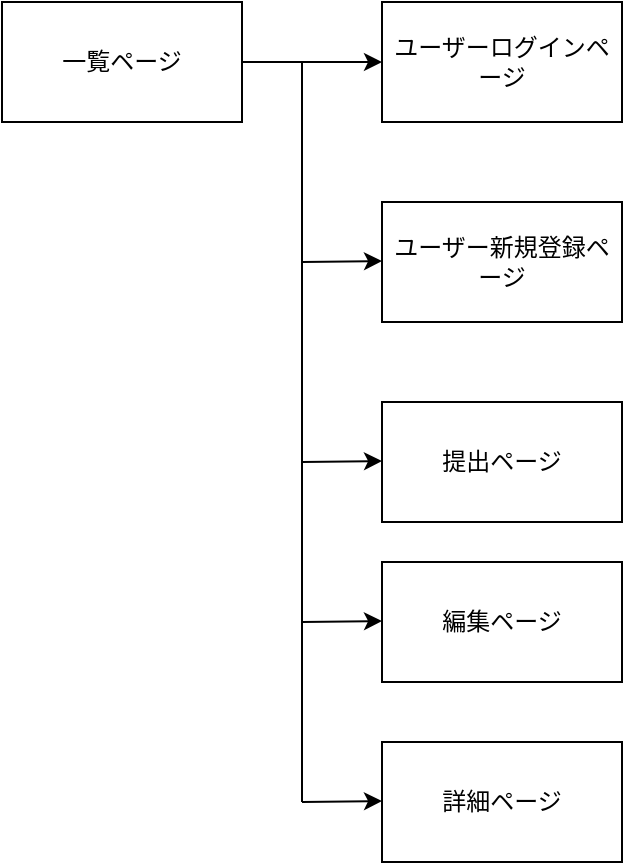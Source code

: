 <mxfile>
    <diagram id="rU7_4iUpjtAn40XBbA8v" name="ページ1">
        <mxGraphModel dx="211" dy="680" grid="1" gridSize="10" guides="1" tooltips="1" connect="1" arrows="1" fold="1" page="1" pageScale="1" pageWidth="1169" pageHeight="1654" math="0" shadow="0">
            <root>
                <mxCell id="0"/>
                <mxCell id="1" parent="0"/>
                <mxCell id="9" value="" style="edgeStyle=none;html=1;" edge="1" parent="1" source="3" target="4">
                    <mxGeometry relative="1" as="geometry"/>
                </mxCell>
                <mxCell id="3" value="一覧ページ" style="whiteSpace=wrap;html=1;" vertex="1" parent="1">
                    <mxGeometry x="40" y="80" width="120" height="60" as="geometry"/>
                </mxCell>
                <mxCell id="4" value="ユーザーログインページ" style="whiteSpace=wrap;html=1;" vertex="1" parent="1">
                    <mxGeometry x="230" y="80" width="120" height="60" as="geometry"/>
                </mxCell>
                <mxCell id="5" value="ユーザー新規登録ページ" style="whiteSpace=wrap;html=1;" vertex="1" parent="1">
                    <mxGeometry x="230" y="180" width="120" height="60" as="geometry"/>
                </mxCell>
                <mxCell id="6" value="提出ページ&lt;br&gt;" style="whiteSpace=wrap;html=1;" vertex="1" parent="1">
                    <mxGeometry x="230" y="280" width="120" height="60" as="geometry"/>
                </mxCell>
                <mxCell id="7" value="編集ページ&lt;br&gt;" style="whiteSpace=wrap;html=1;" vertex="1" parent="1">
                    <mxGeometry x="230" y="360" width="120" height="60" as="geometry"/>
                </mxCell>
                <mxCell id="8" value="詳細ページ" style="whiteSpace=wrap;html=1;" vertex="1" parent="1">
                    <mxGeometry x="230" y="450" width="120" height="60" as="geometry"/>
                </mxCell>
                <mxCell id="10" value="" style="edgeStyle=none;html=1;" edge="1" parent="1">
                    <mxGeometry relative="1" as="geometry">
                        <mxPoint x="190" y="210" as="sourcePoint"/>
                        <mxPoint x="230" y="209.5" as="targetPoint"/>
                    </mxGeometry>
                </mxCell>
                <mxCell id="11" value="" style="edgeStyle=none;html=1;" edge="1" parent="1">
                    <mxGeometry relative="1" as="geometry">
                        <mxPoint x="190" y="310" as="sourcePoint"/>
                        <mxPoint x="230" y="309.5" as="targetPoint"/>
                    </mxGeometry>
                </mxCell>
                <mxCell id="12" value="" style="edgeStyle=none;html=1;" edge="1" parent="1">
                    <mxGeometry relative="1" as="geometry">
                        <mxPoint x="190" y="390" as="sourcePoint"/>
                        <mxPoint x="230" y="389.5" as="targetPoint"/>
                    </mxGeometry>
                </mxCell>
                <mxCell id="13" value="" style="edgeStyle=none;html=1;" edge="1" parent="1">
                    <mxGeometry relative="1" as="geometry">
                        <mxPoint x="190" y="480" as="sourcePoint"/>
                        <mxPoint x="230" y="479.5" as="targetPoint"/>
                    </mxGeometry>
                </mxCell>
                <mxCell id="14" value="" style="endArrow=none;html=1;" edge="1" parent="1">
                    <mxGeometry width="50" height="50" relative="1" as="geometry">
                        <mxPoint x="190" y="480" as="sourcePoint"/>
                        <mxPoint x="190" y="110" as="targetPoint"/>
                    </mxGeometry>
                </mxCell>
            </root>
        </mxGraphModel>
    </diagram>
</mxfile>